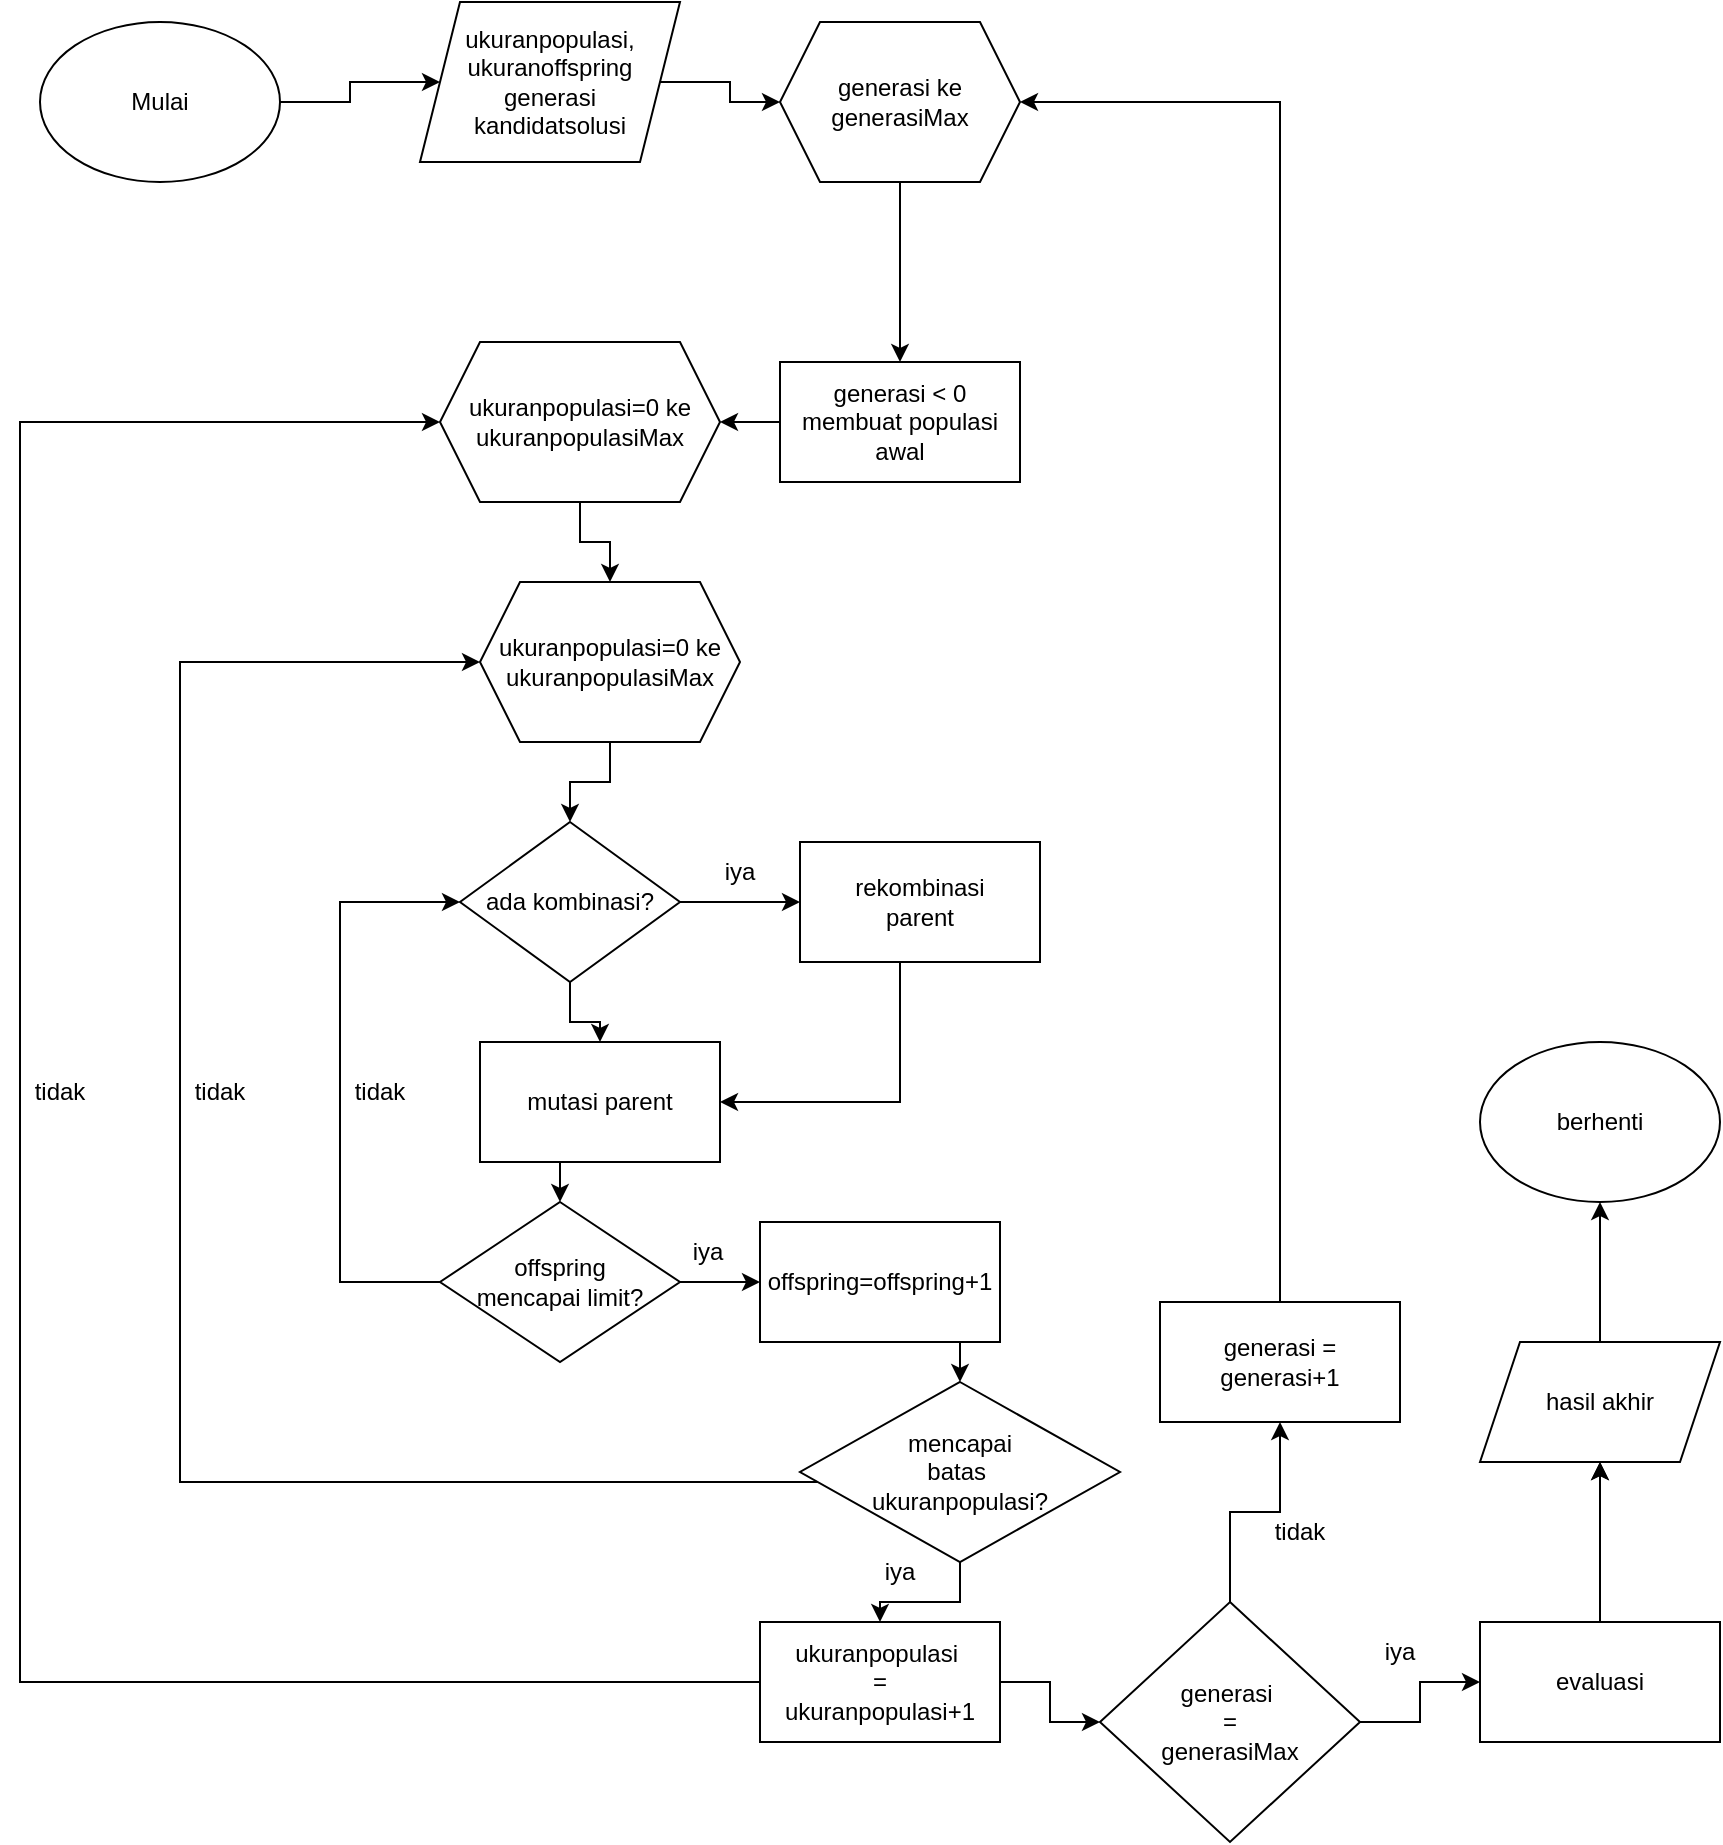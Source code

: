 <mxfile version="23.0.2" type="github">
  <diagram id="C5RBs43oDa-KdzZeNtuy" name="Page-1">
    <mxGraphModel dx="1000" dy="542" grid="1" gridSize="10" guides="1" tooltips="1" connect="1" arrows="1" fold="1" page="1" pageScale="1" pageWidth="827" pageHeight="1169" math="0" shadow="0">
      <root>
        <mxCell id="WIyWlLk6GJQsqaUBKTNV-0" />
        <mxCell id="WIyWlLk6GJQsqaUBKTNV-1" parent="WIyWlLk6GJQsqaUBKTNV-0" />
        <mxCell id="FdlSNc9MKryA-_Asdwv8-5" value="" style="edgeStyle=orthogonalEdgeStyle;rounded=0;orthogonalLoop=1;jettySize=auto;html=1;" edge="1" parent="WIyWlLk6GJQsqaUBKTNV-1" source="FdlSNc9MKryA-_Asdwv8-0" target="FdlSNc9MKryA-_Asdwv8-4">
          <mxGeometry relative="1" as="geometry" />
        </mxCell>
        <mxCell id="FdlSNc9MKryA-_Asdwv8-0" value="Mulai" style="ellipse;whiteSpace=wrap;html=1;" vertex="1" parent="WIyWlLk6GJQsqaUBKTNV-1">
          <mxGeometry x="50" y="50" width="120" height="80" as="geometry" />
        </mxCell>
        <mxCell id="FdlSNc9MKryA-_Asdwv8-11" value="" style="edgeStyle=orthogonalEdgeStyle;rounded=0;orthogonalLoop=1;jettySize=auto;html=1;" edge="1" parent="WIyWlLk6GJQsqaUBKTNV-1" source="FdlSNc9MKryA-_Asdwv8-4" target="FdlSNc9MKryA-_Asdwv8-10">
          <mxGeometry relative="1" as="geometry" />
        </mxCell>
        <mxCell id="FdlSNc9MKryA-_Asdwv8-4" value="ukuranpopulasi,&lt;br&gt;ukuranoffspring&lt;br&gt;generasi&lt;br&gt;kandidatsolusi" style="shape=parallelogram;perimeter=parallelogramPerimeter;whiteSpace=wrap;html=1;fixedSize=1;" vertex="1" parent="WIyWlLk6GJQsqaUBKTNV-1">
          <mxGeometry x="240" y="40" width="130" height="80" as="geometry" />
        </mxCell>
        <mxCell id="FdlSNc9MKryA-_Asdwv8-13" value="" style="edgeStyle=orthogonalEdgeStyle;rounded=0;orthogonalLoop=1;jettySize=auto;html=1;" edge="1" parent="WIyWlLk6GJQsqaUBKTNV-1" source="FdlSNc9MKryA-_Asdwv8-10" target="FdlSNc9MKryA-_Asdwv8-12">
          <mxGeometry relative="1" as="geometry" />
        </mxCell>
        <mxCell id="FdlSNc9MKryA-_Asdwv8-10" value="generasi ke generasiMax" style="shape=hexagon;perimeter=hexagonPerimeter2;whiteSpace=wrap;html=1;fixedSize=1;" vertex="1" parent="WIyWlLk6GJQsqaUBKTNV-1">
          <mxGeometry x="420" y="50" width="120" height="80" as="geometry" />
        </mxCell>
        <mxCell id="FdlSNc9MKryA-_Asdwv8-15" value="" style="edgeStyle=orthogonalEdgeStyle;rounded=0;orthogonalLoop=1;jettySize=auto;html=1;" edge="1" parent="WIyWlLk6GJQsqaUBKTNV-1" source="FdlSNc9MKryA-_Asdwv8-12" target="FdlSNc9MKryA-_Asdwv8-14">
          <mxGeometry relative="1" as="geometry" />
        </mxCell>
        <mxCell id="FdlSNc9MKryA-_Asdwv8-12" value="generasi &amp;lt; 0&lt;br&gt;membuat populasi&lt;br&gt;awal" style="whiteSpace=wrap;html=1;" vertex="1" parent="WIyWlLk6GJQsqaUBKTNV-1">
          <mxGeometry x="420" y="220" width="120" height="60" as="geometry" />
        </mxCell>
        <mxCell id="FdlSNc9MKryA-_Asdwv8-17" value="" style="edgeStyle=orthogonalEdgeStyle;rounded=0;orthogonalLoop=1;jettySize=auto;html=1;" edge="1" parent="WIyWlLk6GJQsqaUBKTNV-1" source="FdlSNc9MKryA-_Asdwv8-14" target="FdlSNc9MKryA-_Asdwv8-16">
          <mxGeometry relative="1" as="geometry" />
        </mxCell>
        <mxCell id="FdlSNc9MKryA-_Asdwv8-14" value="ukuranpopulasi=0 ke&lt;br&gt;ukuranpopulasiMax" style="shape=hexagon;perimeter=hexagonPerimeter2;whiteSpace=wrap;html=1;fixedSize=1;" vertex="1" parent="WIyWlLk6GJQsqaUBKTNV-1">
          <mxGeometry x="250" y="210" width="140" height="80" as="geometry" />
        </mxCell>
        <mxCell id="FdlSNc9MKryA-_Asdwv8-21" value="" style="edgeStyle=orthogonalEdgeStyle;rounded=0;orthogonalLoop=1;jettySize=auto;html=1;" edge="1" parent="WIyWlLk6GJQsqaUBKTNV-1" source="FdlSNc9MKryA-_Asdwv8-16" target="FdlSNc9MKryA-_Asdwv8-20">
          <mxGeometry relative="1" as="geometry" />
        </mxCell>
        <mxCell id="FdlSNc9MKryA-_Asdwv8-16" value="ukuranpopulasi=0 ke&lt;br style=&quot;border-color: var(--border-color);&quot;&gt;ukuranpopulasiMax" style="shape=hexagon;perimeter=hexagonPerimeter2;whiteSpace=wrap;html=1;fixedSize=1;" vertex="1" parent="WIyWlLk6GJQsqaUBKTNV-1">
          <mxGeometry x="270" y="330" width="130" height="80" as="geometry" />
        </mxCell>
        <mxCell id="FdlSNc9MKryA-_Asdwv8-23" value="" style="edgeStyle=orthogonalEdgeStyle;rounded=0;orthogonalLoop=1;jettySize=auto;html=1;" edge="1" parent="WIyWlLk6GJQsqaUBKTNV-1" source="FdlSNc9MKryA-_Asdwv8-20" target="FdlSNc9MKryA-_Asdwv8-22">
          <mxGeometry relative="1" as="geometry" />
        </mxCell>
        <mxCell id="FdlSNc9MKryA-_Asdwv8-43" value="" style="edgeStyle=orthogonalEdgeStyle;rounded=0;orthogonalLoop=1;jettySize=auto;html=1;" edge="1" parent="WIyWlLk6GJQsqaUBKTNV-1" source="FdlSNc9MKryA-_Asdwv8-20" target="FdlSNc9MKryA-_Asdwv8-42">
          <mxGeometry relative="1" as="geometry" />
        </mxCell>
        <mxCell id="FdlSNc9MKryA-_Asdwv8-20" value="ada kombinasi?" style="rhombus;whiteSpace=wrap;html=1;" vertex="1" parent="WIyWlLk6GJQsqaUBKTNV-1">
          <mxGeometry x="260" y="450" width="110" height="80" as="geometry" />
        </mxCell>
        <mxCell id="FdlSNc9MKryA-_Asdwv8-25" value="" style="edgeStyle=orthogonalEdgeStyle;rounded=0;orthogonalLoop=1;jettySize=auto;html=1;" edge="1" parent="WIyWlLk6GJQsqaUBKTNV-1" source="FdlSNc9MKryA-_Asdwv8-22" target="FdlSNc9MKryA-_Asdwv8-24">
          <mxGeometry relative="1" as="geometry">
            <Array as="points">
              <mxPoint x="310" y="630" />
              <mxPoint x="310" y="630" />
            </Array>
          </mxGeometry>
        </mxCell>
        <mxCell id="FdlSNc9MKryA-_Asdwv8-22" value="mutasi parent" style="whiteSpace=wrap;html=1;" vertex="1" parent="WIyWlLk6GJQsqaUBKTNV-1">
          <mxGeometry x="270" y="560" width="120" height="60" as="geometry" />
        </mxCell>
        <mxCell id="FdlSNc9MKryA-_Asdwv8-30" value="" style="edgeStyle=orthogonalEdgeStyle;rounded=0;orthogonalLoop=1;jettySize=auto;html=1;" edge="1" parent="WIyWlLk6GJQsqaUBKTNV-1" source="FdlSNc9MKryA-_Asdwv8-24" target="FdlSNc9MKryA-_Asdwv8-29">
          <mxGeometry relative="1" as="geometry" />
        </mxCell>
        <mxCell id="FdlSNc9MKryA-_Asdwv8-50" style="edgeStyle=orthogonalEdgeStyle;rounded=0;orthogonalLoop=1;jettySize=auto;html=1;entryX=0;entryY=0.5;entryDx=0;entryDy=0;" edge="1" parent="WIyWlLk6GJQsqaUBKTNV-1" source="FdlSNc9MKryA-_Asdwv8-24" target="FdlSNc9MKryA-_Asdwv8-20">
          <mxGeometry relative="1" as="geometry">
            <Array as="points">
              <mxPoint x="200" y="680" />
              <mxPoint x="200" y="490" />
            </Array>
          </mxGeometry>
        </mxCell>
        <mxCell id="FdlSNc9MKryA-_Asdwv8-24" value="offspring &lt;br&gt;mencapai limit?" style="rhombus;whiteSpace=wrap;html=1;" vertex="1" parent="WIyWlLk6GJQsqaUBKTNV-1">
          <mxGeometry x="250" y="640" width="120" height="80" as="geometry" />
        </mxCell>
        <mxCell id="FdlSNc9MKryA-_Asdwv8-32" value="" style="edgeStyle=orthogonalEdgeStyle;rounded=0;orthogonalLoop=1;jettySize=auto;html=1;" edge="1" parent="WIyWlLk6GJQsqaUBKTNV-1" source="FdlSNc9MKryA-_Asdwv8-29" target="FdlSNc9MKryA-_Asdwv8-31">
          <mxGeometry relative="1" as="geometry">
            <Array as="points">
              <mxPoint x="510" y="720" />
              <mxPoint x="510" y="720" />
            </Array>
          </mxGeometry>
        </mxCell>
        <mxCell id="FdlSNc9MKryA-_Asdwv8-29" value="offspring=offspring+1" style="whiteSpace=wrap;html=1;" vertex="1" parent="WIyWlLk6GJQsqaUBKTNV-1">
          <mxGeometry x="410" y="650" width="120" height="60" as="geometry" />
        </mxCell>
        <mxCell id="FdlSNc9MKryA-_Asdwv8-34" value="" style="edgeStyle=orthogonalEdgeStyle;rounded=0;orthogonalLoop=1;jettySize=auto;html=1;" edge="1" parent="WIyWlLk6GJQsqaUBKTNV-1" source="FdlSNc9MKryA-_Asdwv8-31" target="FdlSNc9MKryA-_Asdwv8-33">
          <mxGeometry relative="1" as="geometry" />
        </mxCell>
        <mxCell id="FdlSNc9MKryA-_Asdwv8-51" style="edgeStyle=orthogonalEdgeStyle;rounded=0;orthogonalLoop=1;jettySize=auto;html=1;entryX=0;entryY=0.5;entryDx=0;entryDy=0;" edge="1" parent="WIyWlLk6GJQsqaUBKTNV-1" source="FdlSNc9MKryA-_Asdwv8-31" target="FdlSNc9MKryA-_Asdwv8-16">
          <mxGeometry relative="1" as="geometry">
            <Array as="points">
              <mxPoint x="120" y="780" />
              <mxPoint x="120" y="370" />
            </Array>
          </mxGeometry>
        </mxCell>
        <mxCell id="FdlSNc9MKryA-_Asdwv8-31" value="mencapai &lt;br&gt;batas&amp;nbsp;&lt;br&gt;ukuranpopulasi?" style="rhombus;whiteSpace=wrap;html=1;" vertex="1" parent="WIyWlLk6GJQsqaUBKTNV-1">
          <mxGeometry x="430" y="730" width="160" height="90" as="geometry" />
        </mxCell>
        <mxCell id="FdlSNc9MKryA-_Asdwv8-36" value="" style="edgeStyle=orthogonalEdgeStyle;rounded=0;orthogonalLoop=1;jettySize=auto;html=1;" edge="1" parent="WIyWlLk6GJQsqaUBKTNV-1" source="FdlSNc9MKryA-_Asdwv8-33" target="FdlSNc9MKryA-_Asdwv8-35">
          <mxGeometry relative="1" as="geometry" />
        </mxCell>
        <mxCell id="FdlSNc9MKryA-_Asdwv8-52" style="edgeStyle=orthogonalEdgeStyle;rounded=0;orthogonalLoop=1;jettySize=auto;html=1;entryX=0;entryY=0.5;entryDx=0;entryDy=0;" edge="1" parent="WIyWlLk6GJQsqaUBKTNV-1" source="FdlSNc9MKryA-_Asdwv8-33" target="FdlSNc9MKryA-_Asdwv8-14">
          <mxGeometry relative="1" as="geometry">
            <Array as="points">
              <mxPoint x="40" y="880" />
              <mxPoint x="40" y="250" />
            </Array>
          </mxGeometry>
        </mxCell>
        <mxCell id="FdlSNc9MKryA-_Asdwv8-33" value="ukuranpopulasi&amp;nbsp;&lt;br&gt;=&lt;br&gt;ukuranpopulasi+1" style="whiteSpace=wrap;html=1;" vertex="1" parent="WIyWlLk6GJQsqaUBKTNV-1">
          <mxGeometry x="410" y="850" width="120" height="60" as="geometry" />
        </mxCell>
        <mxCell id="FdlSNc9MKryA-_Asdwv8-38" value="" style="edgeStyle=orthogonalEdgeStyle;rounded=0;orthogonalLoop=1;jettySize=auto;html=1;" edge="1" parent="WIyWlLk6GJQsqaUBKTNV-1" source="FdlSNc9MKryA-_Asdwv8-35" target="FdlSNc9MKryA-_Asdwv8-37">
          <mxGeometry relative="1" as="geometry" />
        </mxCell>
        <mxCell id="FdlSNc9MKryA-_Asdwv8-58" value="" style="edgeStyle=orthogonalEdgeStyle;rounded=0;orthogonalLoop=1;jettySize=auto;html=1;" edge="1" parent="WIyWlLk6GJQsqaUBKTNV-1" source="FdlSNc9MKryA-_Asdwv8-35" target="FdlSNc9MKryA-_Asdwv8-57">
          <mxGeometry relative="1" as="geometry" />
        </mxCell>
        <mxCell id="FdlSNc9MKryA-_Asdwv8-35" value="generasi&amp;nbsp;&lt;br&gt;=&lt;br&gt;generasiMax" style="rhombus;whiteSpace=wrap;html=1;" vertex="1" parent="WIyWlLk6GJQsqaUBKTNV-1">
          <mxGeometry x="580" y="840" width="130" height="120" as="geometry" />
        </mxCell>
        <mxCell id="FdlSNc9MKryA-_Asdwv8-40" value="" style="edgeStyle=orthogonalEdgeStyle;rounded=0;orthogonalLoop=1;jettySize=auto;html=1;" edge="1" parent="WIyWlLk6GJQsqaUBKTNV-1" source="FdlSNc9MKryA-_Asdwv8-37">
          <mxGeometry relative="1" as="geometry">
            <mxPoint x="830" y="770" as="targetPoint" />
          </mxGeometry>
        </mxCell>
        <mxCell id="FdlSNc9MKryA-_Asdwv8-71" value="" style="edgeStyle=orthogonalEdgeStyle;rounded=0;orthogonalLoop=1;jettySize=auto;html=1;" edge="1" parent="WIyWlLk6GJQsqaUBKTNV-1" source="FdlSNc9MKryA-_Asdwv8-37" target="FdlSNc9MKryA-_Asdwv8-70">
          <mxGeometry relative="1" as="geometry" />
        </mxCell>
        <mxCell id="FdlSNc9MKryA-_Asdwv8-37" value="evaluasi" style="whiteSpace=wrap;html=1;" vertex="1" parent="WIyWlLk6GJQsqaUBKTNV-1">
          <mxGeometry x="770" y="850" width="120" height="60" as="geometry" />
        </mxCell>
        <mxCell id="FdlSNc9MKryA-_Asdwv8-41" value="berhenti" style="ellipse;whiteSpace=wrap;html=1;" vertex="1" parent="WIyWlLk6GJQsqaUBKTNV-1">
          <mxGeometry x="770" y="560" width="120" height="80" as="geometry" />
        </mxCell>
        <mxCell id="FdlSNc9MKryA-_Asdwv8-48" style="edgeStyle=orthogonalEdgeStyle;rounded=0;orthogonalLoop=1;jettySize=auto;html=1;entryX=1;entryY=0.5;entryDx=0;entryDy=0;" edge="1" parent="WIyWlLk6GJQsqaUBKTNV-1" source="FdlSNc9MKryA-_Asdwv8-42" target="FdlSNc9MKryA-_Asdwv8-22">
          <mxGeometry relative="1" as="geometry">
            <Array as="points">
              <mxPoint x="480" y="590" />
            </Array>
          </mxGeometry>
        </mxCell>
        <mxCell id="FdlSNc9MKryA-_Asdwv8-42" value="rekombinasi&lt;br&gt;parent" style="whiteSpace=wrap;html=1;" vertex="1" parent="WIyWlLk6GJQsqaUBKTNV-1">
          <mxGeometry x="430" y="460" width="120" height="60" as="geometry" />
        </mxCell>
        <mxCell id="FdlSNc9MKryA-_Asdwv8-49" value="iya" style="text;html=1;strokeColor=none;fillColor=none;align=center;verticalAlign=middle;whiteSpace=wrap;rounded=0;" vertex="1" parent="WIyWlLk6GJQsqaUBKTNV-1">
          <mxGeometry x="370" y="460" width="60" height="30" as="geometry" />
        </mxCell>
        <mxCell id="FdlSNc9MKryA-_Asdwv8-53" value="tidak" style="text;html=1;strokeColor=none;fillColor=none;align=center;verticalAlign=middle;whiteSpace=wrap;rounded=0;" vertex="1" parent="WIyWlLk6GJQsqaUBKTNV-1">
          <mxGeometry x="190" y="570" width="60" height="30" as="geometry" />
        </mxCell>
        <mxCell id="FdlSNc9MKryA-_Asdwv8-54" value="tidak" style="text;html=1;strokeColor=none;fillColor=none;align=center;verticalAlign=middle;whiteSpace=wrap;rounded=0;" vertex="1" parent="WIyWlLk6GJQsqaUBKTNV-1">
          <mxGeometry x="110" y="570" width="60" height="30" as="geometry" />
        </mxCell>
        <mxCell id="FdlSNc9MKryA-_Asdwv8-55" value="tidak" style="text;html=1;strokeColor=none;fillColor=none;align=center;verticalAlign=middle;whiteSpace=wrap;rounded=0;" vertex="1" parent="WIyWlLk6GJQsqaUBKTNV-1">
          <mxGeometry x="30" y="570" width="60" height="30" as="geometry" />
        </mxCell>
        <mxCell id="FdlSNc9MKryA-_Asdwv8-56" value="iya" style="text;html=1;strokeColor=none;fillColor=none;align=center;verticalAlign=middle;whiteSpace=wrap;rounded=0;" vertex="1" parent="WIyWlLk6GJQsqaUBKTNV-1">
          <mxGeometry x="450" y="810" width="60" height="30" as="geometry" />
        </mxCell>
        <mxCell id="FdlSNc9MKryA-_Asdwv8-59" style="edgeStyle=orthogonalEdgeStyle;rounded=0;orthogonalLoop=1;jettySize=auto;html=1;entryX=1;entryY=0.5;entryDx=0;entryDy=0;" edge="1" parent="WIyWlLk6GJQsqaUBKTNV-1" source="FdlSNc9MKryA-_Asdwv8-57" target="FdlSNc9MKryA-_Asdwv8-10">
          <mxGeometry relative="1" as="geometry">
            <Array as="points">
              <mxPoint x="670" y="90" />
            </Array>
          </mxGeometry>
        </mxCell>
        <mxCell id="FdlSNc9MKryA-_Asdwv8-57" value="generasi = generasi+1" style="whiteSpace=wrap;html=1;" vertex="1" parent="WIyWlLk6GJQsqaUBKTNV-1">
          <mxGeometry x="610" y="690" width="120" height="60" as="geometry" />
        </mxCell>
        <mxCell id="FdlSNc9MKryA-_Asdwv8-60" value="tidak" style="text;html=1;strokeColor=none;fillColor=none;align=center;verticalAlign=middle;whiteSpace=wrap;rounded=0;" vertex="1" parent="WIyWlLk6GJQsqaUBKTNV-1">
          <mxGeometry x="650" y="790" width="60" height="30" as="geometry" />
        </mxCell>
        <mxCell id="FdlSNc9MKryA-_Asdwv8-61" value="iya" style="text;html=1;strokeColor=none;fillColor=none;align=center;verticalAlign=middle;whiteSpace=wrap;rounded=0;" vertex="1" parent="WIyWlLk6GJQsqaUBKTNV-1">
          <mxGeometry x="700" y="850" width="60" height="30" as="geometry" />
        </mxCell>
        <mxCell id="FdlSNc9MKryA-_Asdwv8-66" value="iya" style="text;html=1;strokeColor=none;fillColor=none;align=center;verticalAlign=middle;whiteSpace=wrap;rounded=0;" vertex="1" parent="WIyWlLk6GJQsqaUBKTNV-1">
          <mxGeometry x="354" y="650" width="60" height="30" as="geometry" />
        </mxCell>
        <mxCell id="FdlSNc9MKryA-_Asdwv8-72" value="" style="edgeStyle=orthogonalEdgeStyle;rounded=0;orthogonalLoop=1;jettySize=auto;html=1;" edge="1" parent="WIyWlLk6GJQsqaUBKTNV-1" source="FdlSNc9MKryA-_Asdwv8-70" target="FdlSNc9MKryA-_Asdwv8-41">
          <mxGeometry relative="1" as="geometry" />
        </mxCell>
        <mxCell id="FdlSNc9MKryA-_Asdwv8-70" value="hasil akhir" style="shape=parallelogram;perimeter=parallelogramPerimeter;whiteSpace=wrap;html=1;fixedSize=1;" vertex="1" parent="WIyWlLk6GJQsqaUBKTNV-1">
          <mxGeometry x="770" y="710" width="120" height="60" as="geometry" />
        </mxCell>
      </root>
    </mxGraphModel>
  </diagram>
</mxfile>
